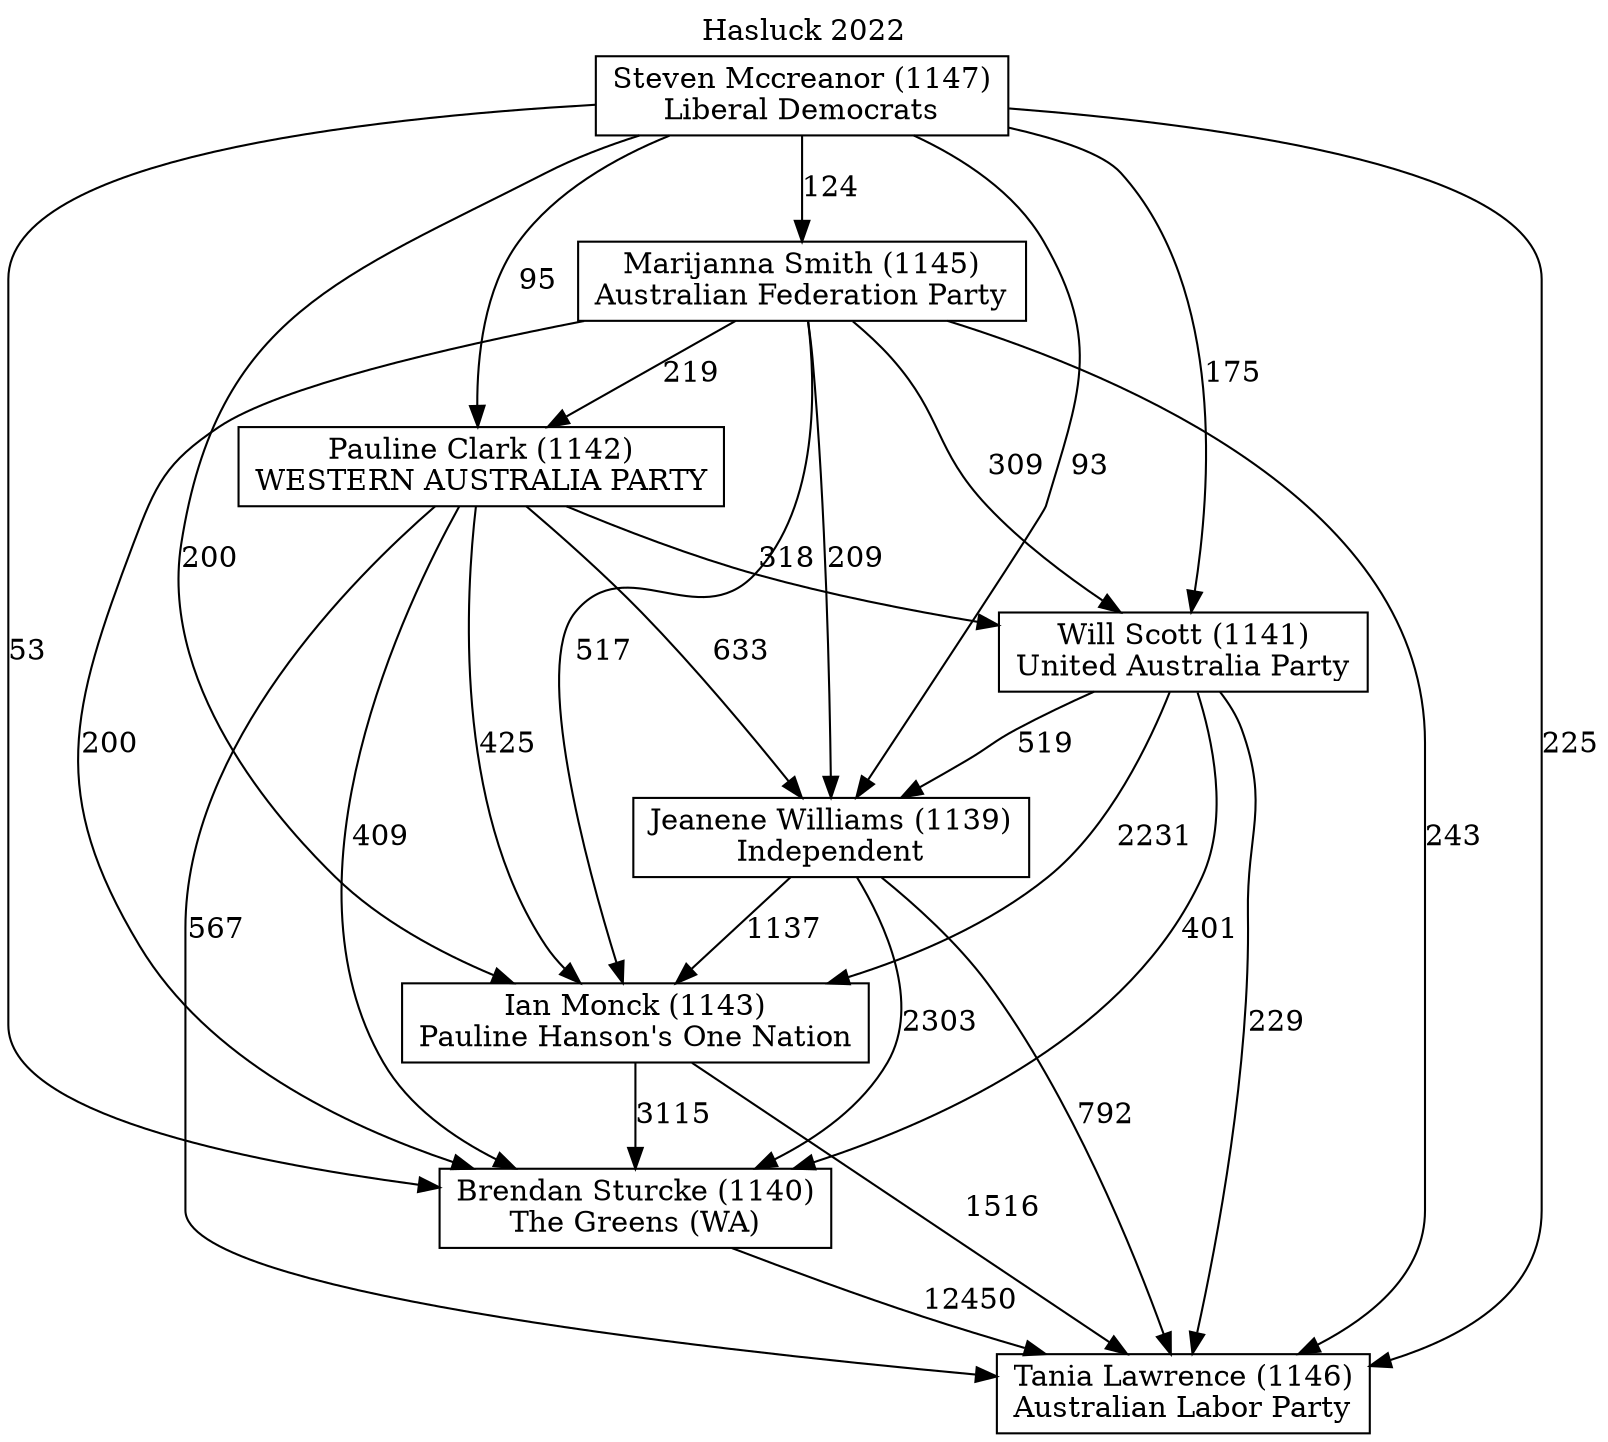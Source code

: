 // House preference flow
digraph "Tania Lawrence (1146)_Hasluck_2022" {
	graph [label="Hasluck 2022" labelloc=t mclimit=10]
	node [shape=box]
	"Brendan Sturcke (1140)" [label="Brendan Sturcke (1140)
The Greens (WA)"]
	"Ian Monck (1143)" [label="Ian Monck (1143)
Pauline Hanson's One Nation"]
	"Jeanene Williams (1139)" [label="Jeanene Williams (1139)
Independent"]
	"Marijanna Smith (1145)" [label="Marijanna Smith (1145)
Australian Federation Party"]
	"Pauline Clark (1142)" [label="Pauline Clark (1142)
WESTERN AUSTRALIA PARTY"]
	"Steven Mccreanor (1147)" [label="Steven Mccreanor (1147)
Liberal Democrats"]
	"Tania Lawrence (1146)" [label="Tania Lawrence (1146)
Australian Labor Party"]
	"Will Scott (1141)" [label="Will Scott (1141)
United Australia Party"]
	"Brendan Sturcke (1140)" -> "Tania Lawrence (1146)" [label=12450]
	"Ian Monck (1143)" -> "Brendan Sturcke (1140)" [label=3115]
	"Ian Monck (1143)" -> "Tania Lawrence (1146)" [label=1516]
	"Jeanene Williams (1139)" -> "Brendan Sturcke (1140)" [label=2303]
	"Jeanene Williams (1139)" -> "Ian Monck (1143)" [label=1137]
	"Jeanene Williams (1139)" -> "Tania Lawrence (1146)" [label=792]
	"Marijanna Smith (1145)" -> "Brendan Sturcke (1140)" [label=200]
	"Marijanna Smith (1145)" -> "Ian Monck (1143)" [label=517]
	"Marijanna Smith (1145)" -> "Jeanene Williams (1139)" [label=209]
	"Marijanna Smith (1145)" -> "Pauline Clark (1142)" [label=219]
	"Marijanna Smith (1145)" -> "Tania Lawrence (1146)" [label=243]
	"Marijanna Smith (1145)" -> "Will Scott (1141)" [label=309]
	"Pauline Clark (1142)" -> "Brendan Sturcke (1140)" [label=409]
	"Pauline Clark (1142)" -> "Ian Monck (1143)" [label=425]
	"Pauline Clark (1142)" -> "Jeanene Williams (1139)" [label=633]
	"Pauline Clark (1142)" -> "Tania Lawrence (1146)" [label=567]
	"Pauline Clark (1142)" -> "Will Scott (1141)" [label=318]
	"Steven Mccreanor (1147)" -> "Brendan Sturcke (1140)" [label=53]
	"Steven Mccreanor (1147)" -> "Ian Monck (1143)" [label=200]
	"Steven Mccreanor (1147)" -> "Jeanene Williams (1139)" [label=93]
	"Steven Mccreanor (1147)" -> "Marijanna Smith (1145)" [label=124]
	"Steven Mccreanor (1147)" -> "Pauline Clark (1142)" [label=95]
	"Steven Mccreanor (1147)" -> "Tania Lawrence (1146)" [label=225]
	"Steven Mccreanor (1147)" -> "Will Scott (1141)" [label=175]
	"Will Scott (1141)" -> "Brendan Sturcke (1140)" [label=401]
	"Will Scott (1141)" -> "Ian Monck (1143)" [label=2231]
	"Will Scott (1141)" -> "Jeanene Williams (1139)" [label=519]
	"Will Scott (1141)" -> "Tania Lawrence (1146)" [label=229]
}
